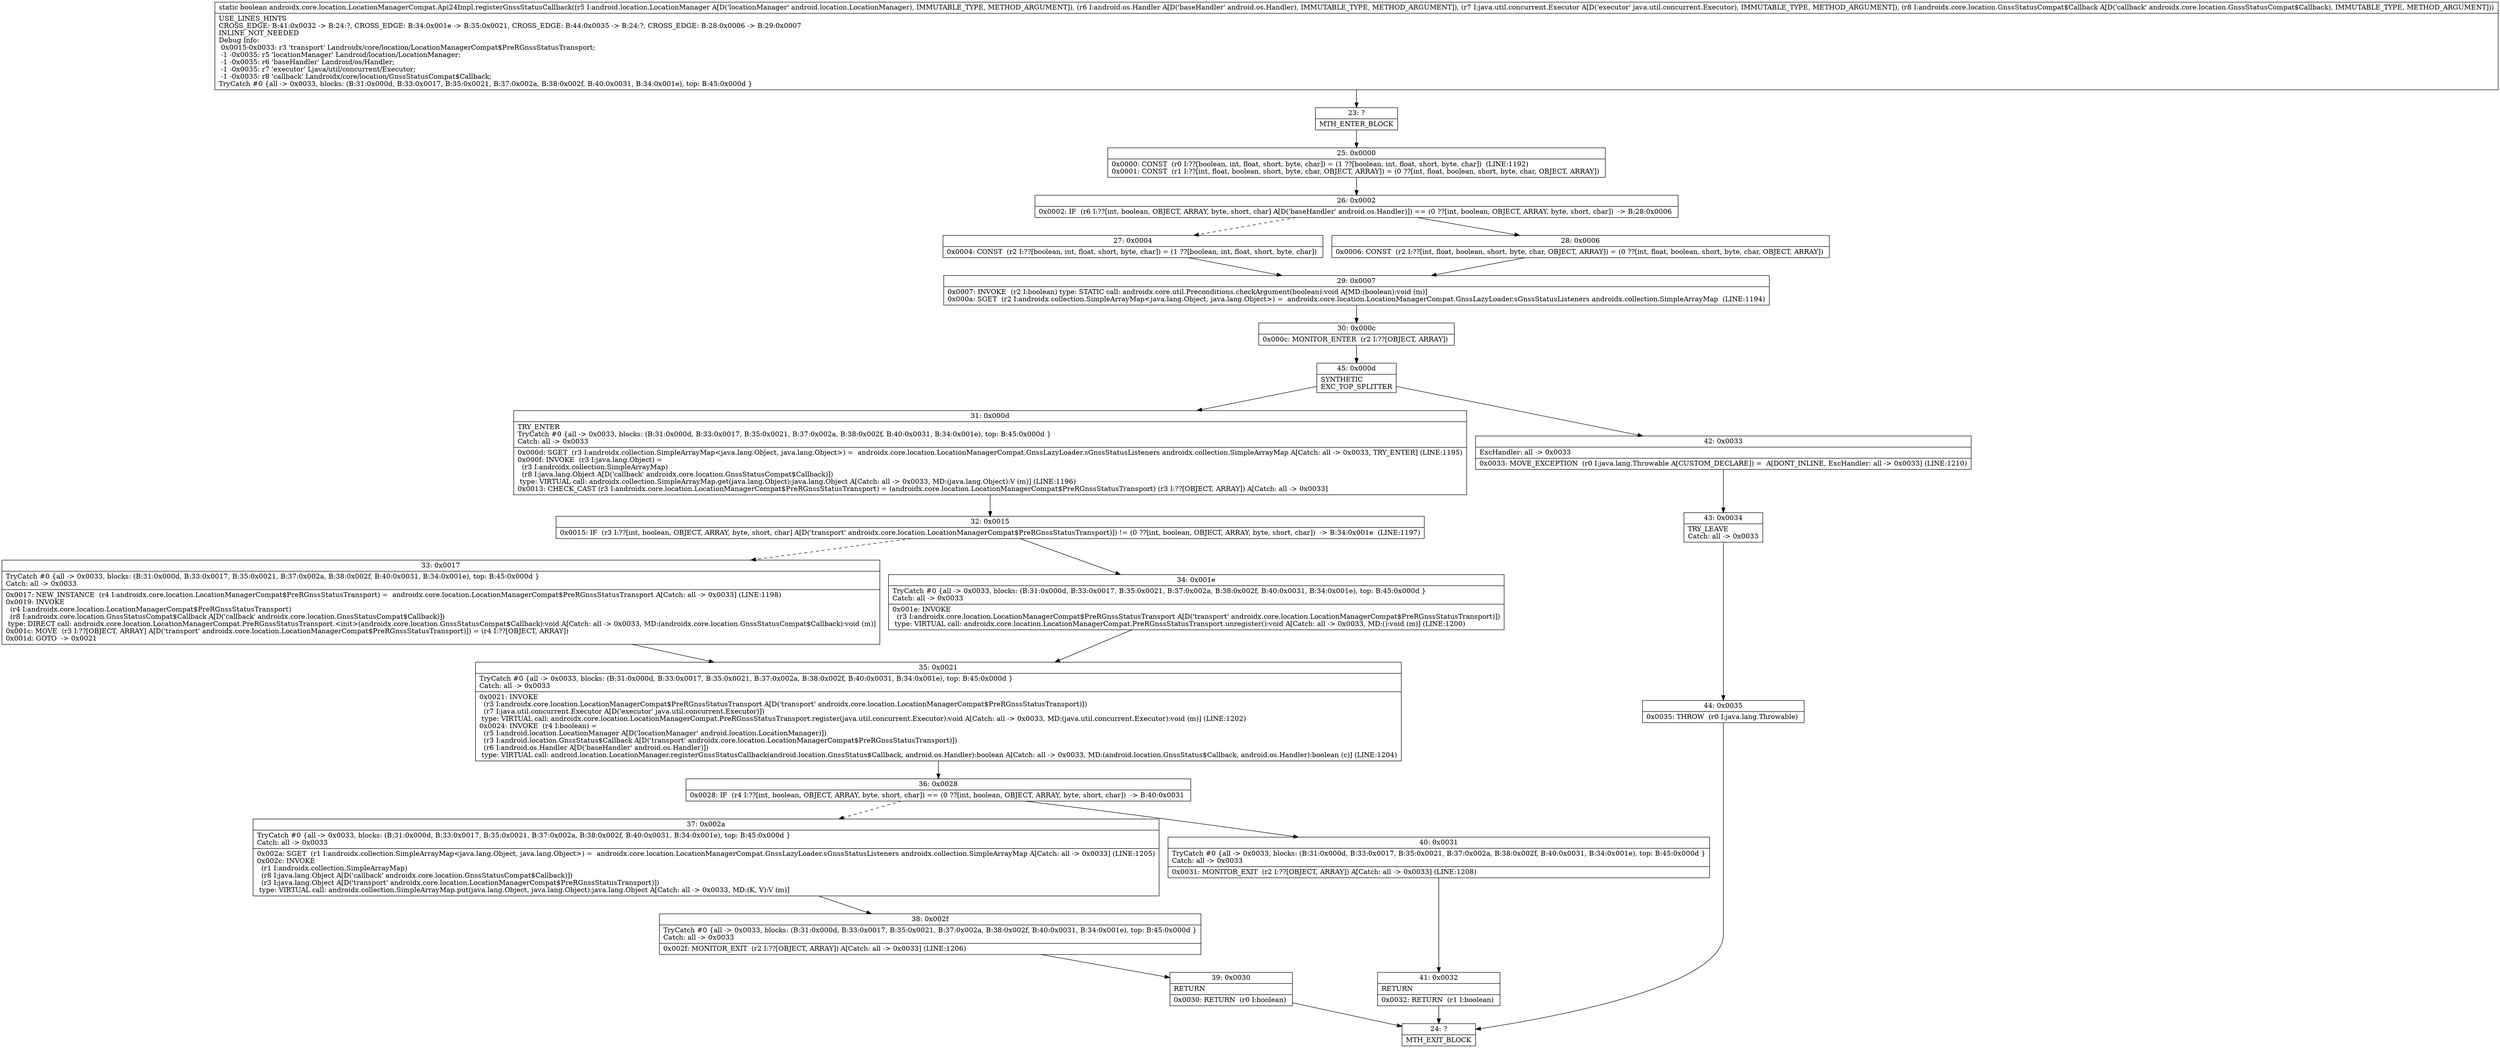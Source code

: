 digraph "CFG forandroidx.core.location.LocationManagerCompat.Api24Impl.registerGnssStatusCallback(Landroid\/location\/LocationManager;Landroid\/os\/Handler;Ljava\/util\/concurrent\/Executor;Landroidx\/core\/location\/GnssStatusCompat$Callback;)Z" {
Node_23 [shape=record,label="{23\:\ ?|MTH_ENTER_BLOCK\l}"];
Node_25 [shape=record,label="{25\:\ 0x0000|0x0000: CONST  (r0 I:??[boolean, int, float, short, byte, char]) = (1 ??[boolean, int, float, short, byte, char])  (LINE:1192)\l0x0001: CONST  (r1 I:??[int, float, boolean, short, byte, char, OBJECT, ARRAY]) = (0 ??[int, float, boolean, short, byte, char, OBJECT, ARRAY]) \l}"];
Node_26 [shape=record,label="{26\:\ 0x0002|0x0002: IF  (r6 I:??[int, boolean, OBJECT, ARRAY, byte, short, char] A[D('baseHandler' android.os.Handler)]) == (0 ??[int, boolean, OBJECT, ARRAY, byte, short, char])  \-\> B:28:0x0006 \l}"];
Node_27 [shape=record,label="{27\:\ 0x0004|0x0004: CONST  (r2 I:??[boolean, int, float, short, byte, char]) = (1 ??[boolean, int, float, short, byte, char]) \l}"];
Node_29 [shape=record,label="{29\:\ 0x0007|0x0007: INVOKE  (r2 I:boolean) type: STATIC call: androidx.core.util.Preconditions.checkArgument(boolean):void A[MD:(boolean):void (m)]\l0x000a: SGET  (r2 I:androidx.collection.SimpleArrayMap\<java.lang.Object, java.lang.Object\>) =  androidx.core.location.LocationManagerCompat.GnssLazyLoader.sGnssStatusListeners androidx.collection.SimpleArrayMap  (LINE:1194)\l}"];
Node_30 [shape=record,label="{30\:\ 0x000c|0x000c: MONITOR_ENTER  (r2 I:??[OBJECT, ARRAY]) \l}"];
Node_45 [shape=record,label="{45\:\ 0x000d|SYNTHETIC\lEXC_TOP_SPLITTER\l}"];
Node_31 [shape=record,label="{31\:\ 0x000d|TRY_ENTER\lTryCatch #0 \{all \-\> 0x0033, blocks: (B:31:0x000d, B:33:0x0017, B:35:0x0021, B:37:0x002a, B:38:0x002f, B:40:0x0031, B:34:0x001e), top: B:45:0x000d \}\lCatch: all \-\> 0x0033\l|0x000d: SGET  (r3 I:androidx.collection.SimpleArrayMap\<java.lang.Object, java.lang.Object\>) =  androidx.core.location.LocationManagerCompat.GnssLazyLoader.sGnssStatusListeners androidx.collection.SimpleArrayMap A[Catch: all \-\> 0x0033, TRY_ENTER] (LINE:1195)\l0x000f: INVOKE  (r3 I:java.lang.Object) = \l  (r3 I:androidx.collection.SimpleArrayMap)\l  (r8 I:java.lang.Object A[D('callback' androidx.core.location.GnssStatusCompat$Callback)])\l type: VIRTUAL call: androidx.collection.SimpleArrayMap.get(java.lang.Object):java.lang.Object A[Catch: all \-\> 0x0033, MD:(java.lang.Object):V (m)] (LINE:1196)\l0x0013: CHECK_CAST (r3 I:androidx.core.location.LocationManagerCompat$PreRGnssStatusTransport) = (androidx.core.location.LocationManagerCompat$PreRGnssStatusTransport) (r3 I:??[OBJECT, ARRAY]) A[Catch: all \-\> 0x0033]\l}"];
Node_32 [shape=record,label="{32\:\ 0x0015|0x0015: IF  (r3 I:??[int, boolean, OBJECT, ARRAY, byte, short, char] A[D('transport' androidx.core.location.LocationManagerCompat$PreRGnssStatusTransport)]) != (0 ??[int, boolean, OBJECT, ARRAY, byte, short, char])  \-\> B:34:0x001e  (LINE:1197)\l}"];
Node_33 [shape=record,label="{33\:\ 0x0017|TryCatch #0 \{all \-\> 0x0033, blocks: (B:31:0x000d, B:33:0x0017, B:35:0x0021, B:37:0x002a, B:38:0x002f, B:40:0x0031, B:34:0x001e), top: B:45:0x000d \}\lCatch: all \-\> 0x0033\l|0x0017: NEW_INSTANCE  (r4 I:androidx.core.location.LocationManagerCompat$PreRGnssStatusTransport) =  androidx.core.location.LocationManagerCompat$PreRGnssStatusTransport A[Catch: all \-\> 0x0033] (LINE:1198)\l0x0019: INVOKE  \l  (r4 I:androidx.core.location.LocationManagerCompat$PreRGnssStatusTransport)\l  (r8 I:androidx.core.location.GnssStatusCompat$Callback A[D('callback' androidx.core.location.GnssStatusCompat$Callback)])\l type: DIRECT call: androidx.core.location.LocationManagerCompat.PreRGnssStatusTransport.\<init\>(androidx.core.location.GnssStatusCompat$Callback):void A[Catch: all \-\> 0x0033, MD:(androidx.core.location.GnssStatusCompat$Callback):void (m)]\l0x001c: MOVE  (r3 I:??[OBJECT, ARRAY] A[D('transport' androidx.core.location.LocationManagerCompat$PreRGnssStatusTransport)]) = (r4 I:??[OBJECT, ARRAY]) \l0x001d: GOTO  \-\> 0x0021 \l}"];
Node_35 [shape=record,label="{35\:\ 0x0021|TryCatch #0 \{all \-\> 0x0033, blocks: (B:31:0x000d, B:33:0x0017, B:35:0x0021, B:37:0x002a, B:38:0x002f, B:40:0x0031, B:34:0x001e), top: B:45:0x000d \}\lCatch: all \-\> 0x0033\l|0x0021: INVOKE  \l  (r3 I:androidx.core.location.LocationManagerCompat$PreRGnssStatusTransport A[D('transport' androidx.core.location.LocationManagerCompat$PreRGnssStatusTransport)])\l  (r7 I:java.util.concurrent.Executor A[D('executor' java.util.concurrent.Executor)])\l type: VIRTUAL call: androidx.core.location.LocationManagerCompat.PreRGnssStatusTransport.register(java.util.concurrent.Executor):void A[Catch: all \-\> 0x0033, MD:(java.util.concurrent.Executor):void (m)] (LINE:1202)\l0x0024: INVOKE  (r4 I:boolean) = \l  (r5 I:android.location.LocationManager A[D('locationManager' android.location.LocationManager)])\l  (r3 I:android.location.GnssStatus$Callback A[D('transport' androidx.core.location.LocationManagerCompat$PreRGnssStatusTransport)])\l  (r6 I:android.os.Handler A[D('baseHandler' android.os.Handler)])\l type: VIRTUAL call: android.location.LocationManager.registerGnssStatusCallback(android.location.GnssStatus$Callback, android.os.Handler):boolean A[Catch: all \-\> 0x0033, MD:(android.location.GnssStatus$Callback, android.os.Handler):boolean (c)] (LINE:1204)\l}"];
Node_36 [shape=record,label="{36\:\ 0x0028|0x0028: IF  (r4 I:??[int, boolean, OBJECT, ARRAY, byte, short, char]) == (0 ??[int, boolean, OBJECT, ARRAY, byte, short, char])  \-\> B:40:0x0031 \l}"];
Node_37 [shape=record,label="{37\:\ 0x002a|TryCatch #0 \{all \-\> 0x0033, blocks: (B:31:0x000d, B:33:0x0017, B:35:0x0021, B:37:0x002a, B:38:0x002f, B:40:0x0031, B:34:0x001e), top: B:45:0x000d \}\lCatch: all \-\> 0x0033\l|0x002a: SGET  (r1 I:androidx.collection.SimpleArrayMap\<java.lang.Object, java.lang.Object\>) =  androidx.core.location.LocationManagerCompat.GnssLazyLoader.sGnssStatusListeners androidx.collection.SimpleArrayMap A[Catch: all \-\> 0x0033] (LINE:1205)\l0x002c: INVOKE  \l  (r1 I:androidx.collection.SimpleArrayMap)\l  (r8 I:java.lang.Object A[D('callback' androidx.core.location.GnssStatusCompat$Callback)])\l  (r3 I:java.lang.Object A[D('transport' androidx.core.location.LocationManagerCompat$PreRGnssStatusTransport)])\l type: VIRTUAL call: androidx.collection.SimpleArrayMap.put(java.lang.Object, java.lang.Object):java.lang.Object A[Catch: all \-\> 0x0033, MD:(K, V):V (m)]\l}"];
Node_38 [shape=record,label="{38\:\ 0x002f|TryCatch #0 \{all \-\> 0x0033, blocks: (B:31:0x000d, B:33:0x0017, B:35:0x0021, B:37:0x002a, B:38:0x002f, B:40:0x0031, B:34:0x001e), top: B:45:0x000d \}\lCatch: all \-\> 0x0033\l|0x002f: MONITOR_EXIT  (r2 I:??[OBJECT, ARRAY]) A[Catch: all \-\> 0x0033] (LINE:1206)\l}"];
Node_39 [shape=record,label="{39\:\ 0x0030|RETURN\l|0x0030: RETURN  (r0 I:boolean) \l}"];
Node_24 [shape=record,label="{24\:\ ?|MTH_EXIT_BLOCK\l}"];
Node_40 [shape=record,label="{40\:\ 0x0031|TryCatch #0 \{all \-\> 0x0033, blocks: (B:31:0x000d, B:33:0x0017, B:35:0x0021, B:37:0x002a, B:38:0x002f, B:40:0x0031, B:34:0x001e), top: B:45:0x000d \}\lCatch: all \-\> 0x0033\l|0x0031: MONITOR_EXIT  (r2 I:??[OBJECT, ARRAY]) A[Catch: all \-\> 0x0033] (LINE:1208)\l}"];
Node_41 [shape=record,label="{41\:\ 0x0032|RETURN\l|0x0032: RETURN  (r1 I:boolean) \l}"];
Node_34 [shape=record,label="{34\:\ 0x001e|TryCatch #0 \{all \-\> 0x0033, blocks: (B:31:0x000d, B:33:0x0017, B:35:0x0021, B:37:0x002a, B:38:0x002f, B:40:0x0031, B:34:0x001e), top: B:45:0x000d \}\lCatch: all \-\> 0x0033\l|0x001e: INVOKE  \l  (r3 I:androidx.core.location.LocationManagerCompat$PreRGnssStatusTransport A[D('transport' androidx.core.location.LocationManagerCompat$PreRGnssStatusTransport)])\l type: VIRTUAL call: androidx.core.location.LocationManagerCompat.PreRGnssStatusTransport.unregister():void A[Catch: all \-\> 0x0033, MD:():void (m)] (LINE:1200)\l}"];
Node_42 [shape=record,label="{42\:\ 0x0033|ExcHandler: all \-\> 0x0033\l|0x0033: MOVE_EXCEPTION  (r0 I:java.lang.Throwable A[CUSTOM_DECLARE]) =  A[DONT_INLINE, ExcHandler: all \-\> 0x0033] (LINE:1210)\l}"];
Node_43 [shape=record,label="{43\:\ 0x0034|TRY_LEAVE\lCatch: all \-\> 0x0033\l}"];
Node_44 [shape=record,label="{44\:\ 0x0035|0x0035: THROW  (r0 I:java.lang.Throwable) \l}"];
Node_28 [shape=record,label="{28\:\ 0x0006|0x0006: CONST  (r2 I:??[int, float, boolean, short, byte, char, OBJECT, ARRAY]) = (0 ??[int, float, boolean, short, byte, char, OBJECT, ARRAY]) \l}"];
MethodNode[shape=record,label="{static boolean androidx.core.location.LocationManagerCompat.Api24Impl.registerGnssStatusCallback((r5 I:android.location.LocationManager A[D('locationManager' android.location.LocationManager), IMMUTABLE_TYPE, METHOD_ARGUMENT]), (r6 I:android.os.Handler A[D('baseHandler' android.os.Handler), IMMUTABLE_TYPE, METHOD_ARGUMENT]), (r7 I:java.util.concurrent.Executor A[D('executor' java.util.concurrent.Executor), IMMUTABLE_TYPE, METHOD_ARGUMENT]), (r8 I:androidx.core.location.GnssStatusCompat$Callback A[D('callback' androidx.core.location.GnssStatusCompat$Callback), IMMUTABLE_TYPE, METHOD_ARGUMENT]))  | USE_LINES_HINTS\lCROSS_EDGE: B:41:0x0032 \-\> B:24:?, CROSS_EDGE: B:34:0x001e \-\> B:35:0x0021, CROSS_EDGE: B:44:0x0035 \-\> B:24:?, CROSS_EDGE: B:28:0x0006 \-\> B:29:0x0007\lINLINE_NOT_NEEDED\lDebug Info:\l  0x0015\-0x0033: r3 'transport' Landroidx\/core\/location\/LocationManagerCompat$PreRGnssStatusTransport;\l  \-1 \-0x0035: r5 'locationManager' Landroid\/location\/LocationManager;\l  \-1 \-0x0035: r6 'baseHandler' Landroid\/os\/Handler;\l  \-1 \-0x0035: r7 'executor' Ljava\/util\/concurrent\/Executor;\l  \-1 \-0x0035: r8 'callback' Landroidx\/core\/location\/GnssStatusCompat$Callback;\lTryCatch #0 \{all \-\> 0x0033, blocks: (B:31:0x000d, B:33:0x0017, B:35:0x0021, B:37:0x002a, B:38:0x002f, B:40:0x0031, B:34:0x001e), top: B:45:0x000d \}\l}"];
MethodNode -> Node_23;Node_23 -> Node_25;
Node_25 -> Node_26;
Node_26 -> Node_27[style=dashed];
Node_26 -> Node_28;
Node_27 -> Node_29;
Node_29 -> Node_30;
Node_30 -> Node_45;
Node_45 -> Node_31;
Node_45 -> Node_42;
Node_31 -> Node_32;
Node_32 -> Node_33[style=dashed];
Node_32 -> Node_34;
Node_33 -> Node_35;
Node_35 -> Node_36;
Node_36 -> Node_37[style=dashed];
Node_36 -> Node_40;
Node_37 -> Node_38;
Node_38 -> Node_39;
Node_39 -> Node_24;
Node_40 -> Node_41;
Node_41 -> Node_24;
Node_34 -> Node_35;
Node_42 -> Node_43;
Node_43 -> Node_44;
Node_44 -> Node_24;
Node_28 -> Node_29;
}

